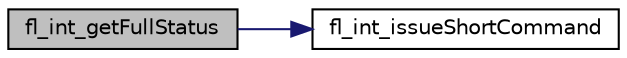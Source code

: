 digraph "fl_int_getFullStatus"
{
 // INTERACTIVE_SVG=YES
  edge [fontname="Helvetica",fontsize="10",labelfontname="Helvetica",labelfontsize="10"];
  node [fontname="Helvetica",fontsize="10",shape=record];
  rankdir="LR";
  Node1 [label="fl_int_getFullStatus",height=0.2,width=0.4,color="black", fillcolor="grey75", style="filled" fontcolor="black"];
  Node1 -> Node2 [color="midnightblue",fontsize="10",style="solid",fontname="Helvetica"];
  Node2 [label="fl_int_issueShortCommand",height=0.2,width=0.4,color="black", fillcolor="white", style="filled",URL="$device__access_8xc.html#a337b2d2786247180a460fd0bab3f68b5"];
}
